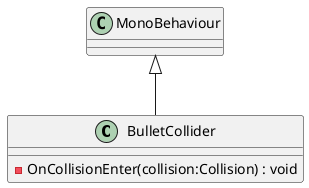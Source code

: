 @startuml
class BulletCollider {
    - OnCollisionEnter(collision:Collision) : void
}
MonoBehaviour <|-- BulletCollider
@enduml
